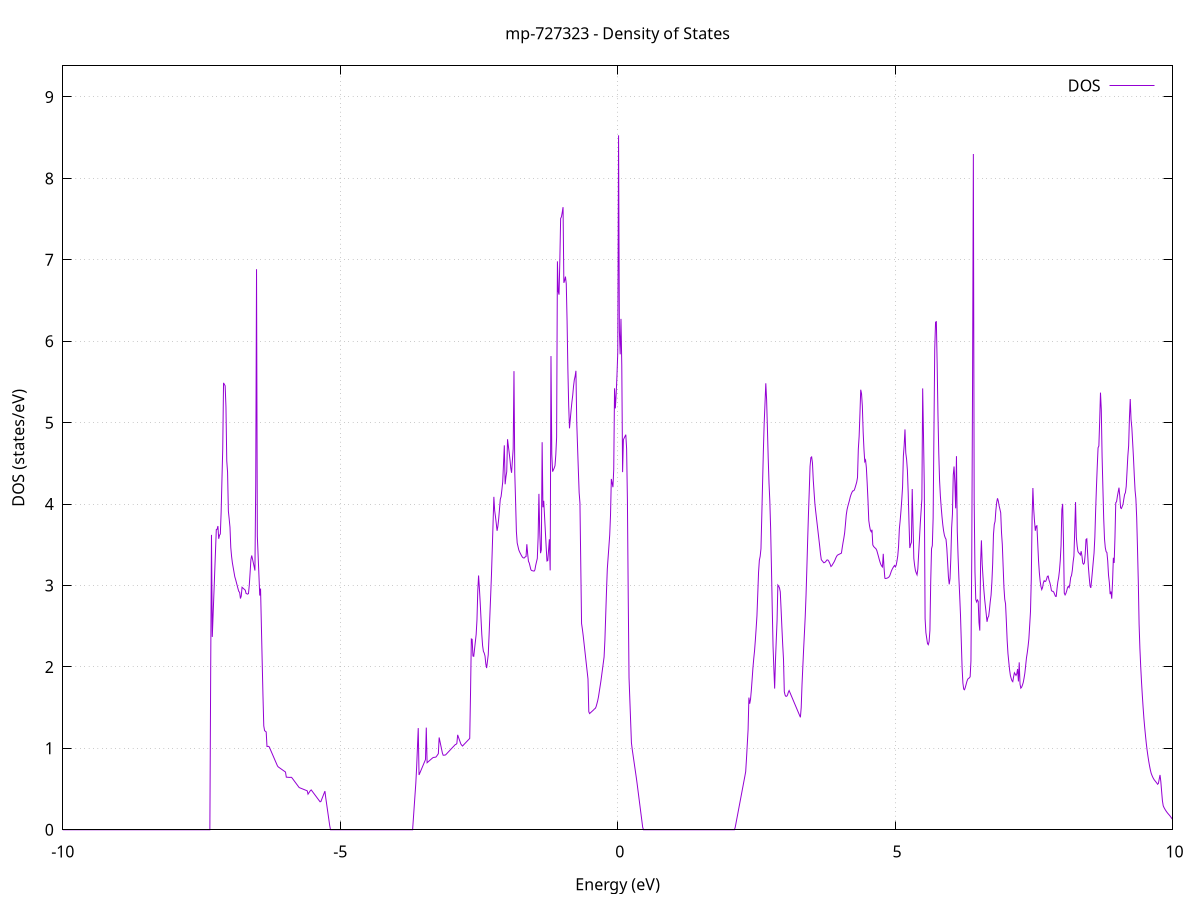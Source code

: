 set title 'mp-727323 - Density of States'
set xlabel 'Energy (eV)'
set ylabel 'DOS (states/eV)'
set grid
set xrange [-10:10]
set yrange [0:9.382]
set xzeroaxis lt -1
set terminal png size 800,600
set output 'mp-727323_dos_gnuplot.png'
plot '-' using 1:2 with lines title 'DOS'
-17.267200 0.000000
-17.252700 0.000000
-17.238200 0.000000
-17.223700 0.000000
-17.209200 0.000000
-17.194700 0.000000
-17.180200 0.000000
-17.165700 0.000000
-17.151200 0.000000
-17.136700 0.000000
-17.122200 0.000000
-17.107700 0.000000
-17.093200 0.000000
-17.078700 0.000000
-17.064200 0.000000
-17.049700 0.000000
-17.035200 0.000000
-17.020700 0.000000
-17.006200 0.000000
-16.991700 0.000000
-16.977200 0.000000
-16.962700 0.000000
-16.948200 0.000000
-16.933700 0.000000
-16.919200 0.000000
-16.904700 0.000000
-16.890200 0.000000
-16.875700 0.000000
-16.861200 0.000000
-16.846700 0.000000
-16.832200 0.000000
-16.817700 0.000000
-16.803200 0.000000
-16.788700 0.000000
-16.774200 0.000000
-16.759700 0.000000
-16.745200 0.000000
-16.730700 0.000000
-16.716200 0.000000
-16.701700 0.000000
-16.687200 0.000000
-16.672700 0.000000
-16.658200 0.000000
-16.643700 0.000000
-16.629200 0.000000
-16.614700 0.000000
-16.600200 0.000000
-16.585700 0.000000
-16.571200 0.000000
-16.556700 0.000000
-16.542200 0.000000
-16.527700 0.000000
-16.513200 0.000000
-16.498700 0.000000
-16.484200 0.000000
-16.469700 0.000000
-16.455200 0.000000
-16.440700 0.000000
-16.426200 0.000000
-16.411700 0.000000
-16.397200 0.000000
-16.382700 0.000000
-16.368200 0.000000
-16.353700 0.000000
-16.339200 0.000000
-16.324700 0.000000
-16.310200 0.000000
-16.295700 0.000000
-16.281200 0.000000
-16.266700 0.000000
-16.252200 0.000000
-16.237700 0.000000
-16.223200 0.000000
-16.208700 0.000000
-16.194200 0.000000
-16.179700 0.000000
-16.165200 0.000000
-16.150700 0.000000
-16.136200 0.000000
-16.121700 0.000000
-16.107200 0.000000
-16.092700 0.000000
-16.078200 0.000000
-16.063700 0.000000
-16.049200 0.000000
-16.034700 0.000000
-16.020200 0.000000
-16.005700 0.000000
-15.991200 0.000000
-15.976700 0.000000
-15.962200 0.000000
-15.947700 6.831600
-15.933200 35.948400
-15.918700 54.242200
-15.904200 42.024300
-15.889700 31.894900
-15.875200 27.754000
-15.860700 26.199400
-15.846200 73.088100
-15.831700 572.645300
-15.817200 305.650600
-15.802700 62.187300
-15.788200 208.134700
-15.773700 0.000000
-15.759200 0.000000
-15.744700 0.000000
-15.730200 0.000000
-15.715700 0.000000
-15.701200 0.000000
-15.686700 0.000000
-15.672200 0.000000
-15.657700 0.000000
-15.643200 0.000000
-15.628700 0.000000
-15.614200 0.000000
-15.599700 0.000000
-15.585200 0.000000
-15.570700 0.000000
-15.556200 0.000000
-15.541700 0.000000
-15.527200 0.000000
-15.512700 0.000000
-15.498200 0.000000
-15.483700 0.000000
-15.469200 0.000000
-15.454700 0.000000
-15.440200 0.000000
-15.425700 0.000000
-15.411200 0.000000
-15.396700 0.000000
-15.382200 0.000000
-15.367700 0.000000
-15.353200 0.000000
-15.338700 0.000000
-15.324200 0.000000
-15.309700 0.000000
-15.295200 0.000000
-15.280700 0.000000
-15.266200 0.000000
-15.251700 0.000000
-15.237200 0.000000
-15.222700 0.000000
-15.208200 0.000000
-15.193700 0.000000
-15.179200 0.000000
-15.164700 0.000000
-15.150200 0.000000
-15.135700 0.000000
-15.121200 0.000000
-15.106700 0.000000
-15.092200 0.000000
-15.077700 0.000000
-15.063200 0.000000
-15.048700 0.000000
-15.034200 0.000000
-15.019700 0.000000
-15.005200 0.000000
-14.990700 0.000000
-14.976200 0.000000
-14.961700 0.000000
-14.947200 0.000000
-14.932700 0.000000
-14.918200 0.000000
-14.903700 0.000000
-14.889200 0.000000
-14.874700 0.000000
-14.860200 0.000000
-14.845700 0.000000
-14.831200 0.000000
-14.816700 0.000000
-14.802200 0.000000
-14.787700 0.000000
-14.773200 0.000000
-14.758700 0.000000
-14.744200 0.000000
-14.729700 0.000000
-14.715200 0.000000
-14.700700 0.000000
-14.686200 0.000000
-14.671700 0.000000
-14.657200 0.000000
-14.642700 0.000000
-14.628200 0.000000
-14.613700 0.000000
-14.599200 0.000000
-14.584700 0.000000
-14.570200 0.000000
-14.555700 0.000000
-14.541200 0.000000
-14.526700 0.000000
-14.512300 0.000000
-14.497800 0.000000
-14.483300 0.000000
-14.468800 0.000000
-14.454300 0.000000
-14.439800 0.000000
-14.425300 0.000000
-14.410800 0.000000
-14.396300 0.000000
-14.381800 0.000000
-14.367300 0.000000
-14.352800 0.000000
-14.338300 0.000000
-14.323800 0.000000
-14.309300 0.000000
-14.294800 0.000000
-14.280300 0.000000
-14.265800 0.000000
-14.251300 0.000000
-14.236800 0.000000
-14.222300 0.000000
-14.207800 0.000000
-14.193300 0.000000
-14.178800 0.000000
-14.164300 0.000000
-14.149800 0.000000
-14.135300 0.000000
-14.120800 0.000000
-14.106300 0.000000
-14.091800 0.000000
-14.077300 0.000000
-14.062800 0.000000
-14.048300 0.000000
-14.033800 0.000000
-14.019300 0.000000
-14.004800 0.000000
-13.990300 0.000000
-13.975800 0.000000
-13.961300 0.000000
-13.946800 0.000000
-13.932300 0.000000
-13.917800 0.000000
-13.903300 0.000000
-13.888800 0.000000
-13.874300 0.000000
-13.859800 0.000000
-13.845300 0.000000
-13.830800 0.000000
-13.816300 0.000000
-13.801800 0.000000
-13.787300 0.000000
-13.772800 0.000000
-13.758300 0.000000
-13.743800 0.000000
-13.729300 0.000000
-13.714800 0.000000
-13.700300 0.000000
-13.685800 0.000000
-13.671300 0.000000
-13.656800 0.000000
-13.642300 0.000000
-13.627800 0.000000
-13.613300 0.000000
-13.598800 0.000000
-13.584300 0.000000
-13.569800 0.000000
-13.555300 0.000000
-13.540800 0.000000
-13.526300 0.000000
-13.511800 0.000000
-13.497300 0.000000
-13.482800 0.000000
-13.468300 0.000000
-13.453800 0.000000
-13.439300 0.000000
-13.424800 0.000000
-13.410300 0.000000
-13.395800 0.000000
-13.381300 0.000000
-13.366800 0.000000
-13.352300 0.000000
-13.337800 0.000000
-13.323300 0.000000
-13.308800 0.000000
-13.294300 0.000000
-13.279800 0.000000
-13.265300 0.000000
-13.250800 0.000000
-13.236300 0.000000
-13.221800 0.000000
-13.207300 0.000000
-13.192800 0.000000
-13.178300 0.000000
-13.163800 0.000000
-13.149300 0.000000
-13.134800 0.000000
-13.120300 0.000000
-13.105800 0.000000
-13.091300 0.000000
-13.076800 0.000000
-13.062300 0.000000
-13.047800 0.000000
-13.033300 0.000000
-13.018800 0.000000
-13.004300 0.000000
-12.989800 0.000000
-12.975300 0.000000
-12.960800 0.000000
-12.946300 0.000000
-12.931800 0.000000
-12.917300 0.000000
-12.902800 0.000000
-12.888300 0.000000
-12.873800 0.000000
-12.859300 0.000000
-12.844800 0.000000
-12.830300 0.000000
-12.815800 0.000000
-12.801300 0.000000
-12.786800 0.000000
-12.772300 0.000000
-12.757800 0.000000
-12.743300 0.000000
-12.728800 0.000000
-12.714300 0.000000
-12.699800 0.000000
-12.685300 0.000000
-12.670800 0.000000
-12.656300 0.000000
-12.641800 0.000000
-12.627300 0.000000
-12.612800 0.000000
-12.598300 0.000000
-12.583800 0.000000
-12.569300 0.000000
-12.554800 0.000000
-12.540300 0.000000
-12.525800 0.000000
-12.511300 0.000000
-12.496800 0.000000
-12.482300 0.000000
-12.467800 0.000000
-12.453300 0.000000
-12.438800 0.000000
-12.424300 0.000000
-12.409800 0.000000
-12.395300 0.000000
-12.380800 0.000000
-12.366300 0.000000
-12.351800 0.000000
-12.337300 0.000000
-12.322800 0.000000
-12.308300 0.000000
-12.293800 0.000000
-12.279300 0.000000
-12.264800 0.000000
-12.250300 0.000000
-12.235800 0.000000
-12.221300 0.039800
-12.206800 0.820900
-12.192300 1.443700
-12.177800 1.190700
-12.163300 1.024400
-12.148800 1.113700
-12.134300 1.202900
-12.119800 1.292200
-12.105300 1.274000
-12.090800 1.161500
-12.076300 1.134700
-12.061800 1.156000
-12.047300 1.177200
-12.032800 1.198500
-12.018300 1.219800
-12.003800 1.241500
-11.989300 1.276900
-11.974800 1.276900
-11.960300 1.230400
-11.945800 1.213200
-11.931300 1.220100
-11.916800 1.227000
-11.902300 1.233900
-11.887800 1.240800
-11.873300 1.251100
-11.858800 1.269600
-11.844300 1.288100
-11.829800 1.306600
-11.815300 1.325100
-11.800800 1.331400
-11.786300 1.310100
-11.771800 1.301000
-11.757300 1.305500
-11.742800 1.311000
-11.728300 1.320900
-11.713800 1.330800
-11.699300 1.341100
-11.684800 1.354200
-11.670300 1.367200
-11.655800 1.380200
-11.641300 1.393200
-11.626800 1.406300
-11.612300 1.419300
-11.597800 1.432300
-11.583300 1.430700
-11.568800 1.440300
-11.554300 1.452500
-11.539800 1.464800
-11.525300 1.477000
-11.510800 1.489200
-11.496300 1.501600
-11.481800 1.514800
-11.467300 1.528000
-11.452800 1.541200
-11.438300 1.554400
-11.423800 1.567600
-11.409300 1.588500
-11.394800 1.611500
-11.380300 1.633000
-11.365800 1.656400
-11.351300 1.686800
-11.336800 1.710400
-11.322300 1.732900
-11.307800 1.755300
-11.293300 1.777800
-11.278800 1.799500
-11.264300 1.820000
-11.249800 1.840500
-11.235300 1.883500
-11.220800 1.913900
-11.206300 1.944300
-11.191800 1.974600
-11.177300 2.003300
-11.162800 2.030500
-11.148300 1.930600
-11.133800 2.081300
-11.119300 2.157100
-11.104800 2.206000
-11.090300 2.254900
-11.075800 2.346300
-11.061300 2.419500
-11.046800 2.479100
-11.032300 2.538600
-11.017800 2.598100
-11.003300 2.657400
-10.988800 2.713000
-10.974300 2.770800
-10.959800 2.992500
-10.945300 3.145200
-10.930800 3.369400
-10.916300 3.556400
-10.901800 3.707900
-10.887300 3.873400
-10.872800 4.039000
-10.858300 4.204600
-10.843800 4.586900
-10.829300 5.513800
-10.814800 6.247300
-10.800300 9.263200
-10.785800 14.021300
-10.771300 25.604700
-10.756800 17.457600
-10.742300 15.883200
-10.727800 13.203000
-10.713300 2.000700
-10.698800 0.000000
-10.684300 0.000000
-10.669800 0.000000
-10.655300 0.000000
-10.640800 0.000000
-10.626300 0.000000
-10.611800 0.000000
-10.597300 0.000000
-10.582800 0.000000
-10.568300 0.000000
-10.553800 0.000000
-10.539300 0.000000
-10.524800 0.000000
-10.510300 0.000000
-10.495800 0.000000
-10.481300 0.000000
-10.466800 0.000000
-10.452300 0.000000
-10.437800 0.000000
-10.423300 0.000000
-10.408800 0.000000
-10.394300 0.000000
-10.379800 0.000000
-10.365300 0.000000
-10.350800 0.000000
-10.336300 0.000000
-10.321800 0.000000
-10.307300 0.000000
-10.292800 0.000000
-10.278300 0.000000
-10.263800 0.000000
-10.249300 0.000000
-10.234800 0.000000
-10.220300 0.000000
-10.205800 0.000000
-10.191300 0.000000
-10.176800 0.000000
-10.162300 0.000000
-10.147800 0.000000
-10.133300 0.000000
-10.118800 0.000000
-10.104300 0.000000
-10.089800 0.000000
-10.075300 0.000000
-10.060800 0.000000
-10.046300 0.000000
-10.031800 0.000000
-10.017300 0.000000
-10.002800 0.000000
-9.988300 0.000000
-9.973800 0.000000
-9.959300 0.000000
-9.944800 0.000000
-9.930300 0.000000
-9.915800 0.000000
-9.901300 0.000000
-9.886800 0.000000
-9.872300 0.000000
-9.857800 0.000000
-9.843300 0.000000
-9.828800 0.000000
-9.814300 0.000000
-9.799800 0.000000
-9.785300 0.000000
-9.770800 0.000000
-9.756300 0.000000
-9.741800 0.000000
-9.727300 0.000000
-9.712800 0.000000
-9.698300 0.000000
-9.683800 0.000000
-9.669300 0.000000
-9.654800 0.000000
-9.640300 0.000000
-9.625800 0.000000
-9.611300 0.000000
-9.596800 0.000000
-9.582300 0.000000
-9.567800 0.000000
-9.553300 0.000000
-9.538800 0.000000
-9.524300 0.000000
-9.509800 0.000000
-9.495300 0.000000
-9.480800 0.000000
-9.466300 0.000000
-9.451800 0.000000
-9.437300 0.000000
-9.422800 0.000000
-9.408300 0.000000
-9.393800 0.000000
-9.379300 0.000000
-9.364800 0.000000
-9.350300 0.000000
-9.335800 0.000000
-9.321300 0.000000
-9.306800 0.000000
-9.292300 0.000000
-9.277800 0.000000
-9.263300 0.000000
-9.248800 0.000000
-9.234300 0.000000
-9.219800 0.000000
-9.205300 0.000000
-9.190800 0.000000
-9.176300 0.000000
-9.161800 0.000000
-9.147300 0.000000
-9.132800 0.000000
-9.118300 0.000000
-9.103800 0.000000
-9.089300 0.000000
-9.074800 0.000000
-9.060300 0.000000
-9.045800 0.000000
-9.031300 0.000000
-9.016800 0.000000
-9.002300 0.000000
-8.987800 0.000000
-8.973300 0.000000
-8.958800 0.000000
-8.944300 0.000000
-8.929800 0.000000
-8.915300 0.000000
-8.900800 0.000000
-8.886300 0.000000
-8.871800 0.000000
-8.857300 0.000000
-8.842800 0.000000
-8.828300 0.000000
-8.813800 0.000000
-8.799300 0.000000
-8.784800 0.000000
-8.770300 0.000000
-8.755800 0.000000
-8.741300 0.000000
-8.726800 0.000000
-8.712300 0.000000
-8.697800 0.000000
-8.683300 0.000000
-8.668800 0.000000
-8.654300 0.000000
-8.639800 0.000000
-8.625300 0.000000
-8.610800 0.000000
-8.596300 0.000000
-8.581800 0.000000
-8.567300 0.000000
-8.552800 0.000000
-8.538300 0.000000
-8.523800 0.000000
-8.509300 0.000000
-8.494800 0.000000
-8.480300 0.000000
-8.465800 0.000000
-8.451300 0.000000
-8.436800 0.000000
-8.422300 0.000000
-8.407800 0.000000
-8.393300 0.000000
-8.378800 0.000000
-8.364300 0.000000
-8.349800 0.000000
-8.335300 0.000000
-8.320800 0.000000
-8.306300 0.000000
-8.291800 0.000000
-8.277300 0.000000
-8.262800 0.000000
-8.248300 0.000000
-8.233800 0.000000
-8.219300 0.000000
-8.204800 0.000000
-8.190300 0.000000
-8.175800 0.000000
-8.161300 0.000000
-8.146800 0.000000
-8.132300 0.000000
-8.117800 0.000000
-8.103300 0.000000
-8.088800 0.000000
-8.074300 0.000000
-8.059800 0.000000
-8.045300 0.000000
-8.030800 0.000000
-8.016300 0.000000
-8.001800 0.000000
-7.987300 0.000000
-7.972800 0.000000
-7.958300 0.000000
-7.943800 0.000000
-7.929300 0.000000
-7.914800 0.000000
-7.900300 0.000000
-7.885800 0.000000
-7.871300 0.000000
-7.856800 0.000000
-7.842300 0.000000
-7.827800 0.000000
-7.813300 0.000000
-7.798800 0.000000
-7.784300 0.000000
-7.769800 0.000000
-7.755300 0.000000
-7.740800 0.000000
-7.726300 0.000000
-7.711800 0.000000
-7.697300 0.000000
-7.682800 0.000000
-7.668300 0.000000
-7.653800 0.000000
-7.639300 0.000000
-7.624800 0.000000
-7.610300 0.000000
-7.595800 0.000000
-7.581300 0.000000
-7.566800 0.000000
-7.552300 0.000000
-7.537800 0.000000
-7.523300 0.000000
-7.508800 0.000000
-7.494300 0.000000
-7.479800 0.000000
-7.465300 0.000000
-7.450800 0.000000
-7.436300 0.000000
-7.421800 0.000000
-7.407300 0.000000
-7.392800 0.000000
-7.378300 0.000000
-7.363800 0.000000
-7.349300 0.000000
-7.334800 1.928300
-7.320300 3.622100
-7.305800 2.368600
-7.291300 2.632200
-7.276800 2.895800
-7.262300 3.159400
-7.247800 3.423000
-7.233300 3.686700
-7.218800 3.691100
-7.204300 3.730400
-7.189800 3.574000
-7.175300 3.617500
-7.160800 3.632900
-7.146300 3.894700
-7.131800 4.292700
-7.117300 4.678100
-7.102800 5.488500
-7.088300 5.470500
-7.073800 5.453100
-7.059300 5.193600
-7.044800 4.530300
-7.030300 4.391900
-7.015800 3.913800
-7.001300 3.818700
-6.986800 3.715100
-6.972300 3.466800
-6.957800 3.356300
-6.943300 3.278000
-6.928800 3.221000
-6.914300 3.164000
-6.899800 3.106900
-6.885300 3.074400
-6.870800 3.036100
-6.856300 2.998000
-6.841800 2.960000
-6.827300 2.926800
-6.812800 2.915700
-6.798300 2.840000
-6.783800 2.870000
-6.769300 2.978600
-6.754800 2.969600
-6.740300 2.960500
-6.725800 2.951500
-6.711300 2.942500
-6.696800 2.902400
-6.682300 2.898200
-6.667800 2.894000
-6.653300 2.901700
-6.638800 3.004300
-6.624300 3.156000
-6.609800 3.316600
-6.595300 3.368500
-6.580800 3.325700
-6.566300 3.279500
-6.551800 3.233200
-6.537300 3.184000
-6.522800 4.253100
-6.508300 6.884900
-6.493800 3.606900
-6.479300 3.363500
-6.464800 3.120200
-6.450300 2.876800
-6.435800 2.962500
-6.421300 2.519500
-6.406800 2.076600
-6.392300 1.648700
-6.377800 1.276200
-6.363300 1.217700
-6.348800 1.209800
-6.334300 1.201900
-6.319800 1.023300
-6.305300 1.023900
-6.290800 1.024500
-6.276300 1.015500
-6.261800 0.990500
-6.247300 0.967600
-6.232800 0.944700
-6.218300 0.921800
-6.203800 0.898900
-6.189300 0.876000
-6.174800 0.853100
-6.160300 0.830300
-6.145800 0.807400
-6.131300 0.784500
-6.116800 0.772000
-6.102300 0.765000
-6.087800 0.758000
-6.073300 0.751100
-6.058800 0.744100
-6.044300 0.737100
-6.029800 0.730100
-6.015300 0.723100
-6.000800 0.716100
-5.986300 0.709200
-5.971800 0.646300
-5.957300 0.645500
-5.942800 0.644800
-5.928300 0.644000
-5.913800 0.643200
-5.899300 0.643400
-5.884800 0.645300
-5.870300 0.638600
-5.855800 0.625300
-5.841300 0.611900
-5.826800 0.598500
-5.812300 0.585100
-5.797800 0.571700
-5.783300 0.558400
-5.768800 0.545000
-5.754300 0.531600
-5.739800 0.518500
-5.725300 0.514500
-5.710800 0.510500
-5.696300 0.506500
-5.681800 0.502500
-5.667300 0.498500
-5.652800 0.494500
-5.638300 0.490500
-5.623800 0.486500
-5.609300 0.482500
-5.594800 0.478500
-5.580300 0.437400
-5.565800 0.452300
-5.551300 0.467300
-5.536800 0.482300
-5.522300 0.489500
-5.507800 0.476300
-5.493300 0.463000
-5.478800 0.449700
-5.464300 0.436400
-5.449800 0.423100
-5.435300 0.409900
-5.420800 0.396600
-5.406300 0.383300
-5.391800 0.370000
-5.377300 0.356800
-5.362800 0.343500
-5.348300 0.347100
-5.333800 0.372700
-5.319300 0.398200
-5.304800 0.423800
-5.290300 0.449300
-5.275800 0.474800
-5.261300 0.395500
-5.246800 0.326100
-5.232300 0.256800
-5.217800 0.187400
-5.203300 0.118100
-5.188800 0.048700
-5.174300 0.000000
-5.159800 0.000000
-5.145300 0.000000
-5.130800 0.000000
-5.116300 0.000000
-5.101800 0.000000
-5.087300 0.000000
-5.072800 0.000000
-5.058300 0.000000
-5.043800 0.000000
-5.029300 0.000000
-5.014800 0.000000
-5.000300 0.000000
-4.985800 0.000000
-4.971300 0.000000
-4.956800 0.000000
-4.942300 0.000000
-4.927800 0.000000
-4.913300 0.000000
-4.898800 0.000000
-4.884300 0.000000
-4.869800 0.000000
-4.855300 0.000000
-4.840800 0.000000
-4.826300 0.000000
-4.811800 0.000000
-4.797300 0.000000
-4.782800 0.000000
-4.768300 0.000000
-4.753800 0.000000
-4.739300 0.000000
-4.724800 0.000000
-4.710300 0.000000
-4.695800 0.000000
-4.681300 0.000000
-4.666800 0.000000
-4.652300 0.000000
-4.637900 0.000000
-4.623400 0.000000
-4.608900 0.000000
-4.594400 0.000000
-4.579900 0.000000
-4.565400 0.000000
-4.550900 0.000000
-4.536400 0.000000
-4.521900 0.000000
-4.507400 0.000000
-4.492900 0.000000
-4.478400 0.000000
-4.463900 0.000000
-4.449400 0.000000
-4.434900 0.000000
-4.420400 0.000000
-4.405900 0.000000
-4.391400 0.000000
-4.376900 0.000000
-4.362400 0.000000
-4.347900 0.000000
-4.333400 0.000000
-4.318900 0.000000
-4.304400 0.000000
-4.289900 0.000000
-4.275400 0.000000
-4.260900 0.000000
-4.246400 0.000000
-4.231900 0.000000
-4.217400 0.000000
-4.202900 0.000000
-4.188400 0.000000
-4.173900 0.000000
-4.159400 0.000000
-4.144900 0.000000
-4.130400 0.000000
-4.115900 0.000000
-4.101400 0.000000
-4.086900 0.000000
-4.072400 0.000000
-4.057900 0.000000
-4.043400 0.000000
-4.028900 0.000000
-4.014400 0.000000
-3.999900 0.000000
-3.985400 0.000000
-3.970900 0.000000
-3.956400 0.000000
-3.941900 0.000000
-3.927400 0.000000
-3.912900 0.000000
-3.898400 0.000000
-3.883900 0.000000
-3.869400 0.000000
-3.854900 0.000000
-3.840400 0.000000
-3.825900 0.000000
-3.811400 0.000000
-3.796900 0.000000
-3.782400 0.000000
-3.767900 0.000000
-3.753400 0.000000
-3.738900 0.000000
-3.724400 0.000000
-3.709900 0.000000
-3.695400 0.000000
-3.680900 0.142900
-3.666400 0.286300
-3.651900 0.429700
-3.637400 0.573000
-3.622900 0.765400
-3.608400 1.007300
-3.593900 1.249200
-3.579400 0.673200
-3.564900 0.696800
-3.550400 0.720400
-3.535900 0.744000
-3.521400 0.767600
-3.506900 0.791200
-3.492400 0.814900
-3.477900 0.838500
-3.463400 0.862100
-3.448900 1.255000
-3.434400 0.823600
-3.419900 0.832200
-3.405400 0.840800
-3.390900 0.849400
-3.376400 0.858000
-3.361900 0.866600
-3.347400 0.875200
-3.332900 0.883800
-3.318400 0.888600
-3.303900 0.889700
-3.289400 0.890800
-3.274900 0.893400
-3.260400 0.905900
-3.245900 0.920300
-3.231400 0.934700
-3.216900 1.133400
-3.202400 1.085800
-3.187900 1.038200
-3.173400 0.990600
-3.158900 0.943000
-3.144400 0.915300
-3.129900 0.916200
-3.115400 0.917100
-3.100900 0.919600
-3.086400 0.930200
-3.071900 0.940700
-3.057400 0.951200
-3.042900 0.961700
-3.028400 0.972300
-3.013900 0.982800
-2.999400 0.993300
-2.984900 1.003900
-2.970400 1.014400
-2.955900 1.024900
-2.941400 1.035400
-2.926900 1.046000
-2.912400 1.049500
-2.897900 1.059700
-2.883400 1.165800
-2.868900 1.137500
-2.854400 1.109200
-2.839900 1.080900
-2.825400 1.052900
-2.810900 1.039500
-2.796400 1.028400
-2.781900 1.038800
-2.767400 1.049200
-2.752900 1.059600
-2.738400 1.070000
-2.723900 1.080400
-2.709400 1.090800
-2.694900 1.101200
-2.680400 1.111600
-2.665900 1.122000
-2.651400 1.683200
-2.636900 2.343700
-2.622400 2.339000
-2.607900 2.134300
-2.593400 2.130500
-2.578900 2.220400
-2.564400 2.310200
-2.549900 2.400100
-2.535400 2.577100
-2.520900 2.930900
-2.506400 3.122900
-2.491900 2.967400
-2.477400 2.792700
-2.462900 2.596300
-2.448400 2.400000
-2.433900 2.261800
-2.419400 2.191600
-2.404900 2.170800
-2.390400 2.133200
-2.375900 2.035600
-2.361400 1.986400
-2.346900 2.067500
-2.332400 2.148700
-2.317900 2.377300
-2.303400 2.623900
-2.288900 2.867700
-2.274400 3.125400
-2.259900 3.439800
-2.245400 3.764300
-2.230900 4.088800
-2.216400 3.921500
-2.201900 3.846100
-2.187400 3.761800
-2.172900 3.671900
-2.158400 3.729000
-2.143900 3.819400
-2.129400 3.938800
-2.114900 4.059900
-2.100400 4.093100
-2.085900 4.178400
-2.071400 4.271400
-2.056900 4.496400
-2.042400 4.721400
-2.027900 4.243500
-2.013400 4.333900
-1.998900 4.397700
-1.984400 4.796700
-1.969900 4.714900
-1.955400 4.634100
-1.940900 4.547900
-1.926400 4.443800
-1.911900 4.384500
-1.897400 4.530700
-1.882900 4.677000
-1.868400 5.632800
-1.853900 4.379000
-1.839400 4.032100
-1.824900 3.663000
-1.810400 3.522800
-1.795900 3.479700
-1.781400 3.436600
-1.766900 3.412700
-1.752400 3.392300
-1.737900 3.373400
-1.723400 3.355700
-1.708900 3.343100
-1.694400 3.338100
-1.679900 3.339500
-1.665400 3.352200
-1.650900 3.355800
-1.636400 3.507200
-1.621900 3.389600
-1.607400 3.297800
-1.592900 3.276000
-1.578400 3.235300
-1.563900 3.194500
-1.549400 3.183800
-1.534900 3.181400
-1.520400 3.178900
-1.505900 3.176900
-1.491400 3.192100
-1.476900 3.247700
-1.462400 3.290400
-1.447900 3.333200
-1.433400 3.587500
-1.418900 4.125800
-1.404400 3.665600
-1.389900 3.397000
-1.375400 3.438100
-1.360900 4.759800
-1.346400 3.961000
-1.331900 4.040300
-1.317400 3.850400
-1.302900 3.663600
-1.288400 3.476900
-1.273900 3.301100
-1.259400 3.305700
-1.244900 3.436600
-1.230400 3.567800
-1.215900 3.185900
-1.201400 5.818300
-1.186900 4.614100
-1.172400 4.398400
-1.157900 4.420300
-1.143400 4.442300
-1.128900 4.472800
-1.114400 4.606000
-1.099900 4.822000
-1.085400 6.981100
-1.070900 6.611700
-1.056400 6.572200
-1.041900 6.987000
-1.027400 7.507900
-1.012900 7.527800
-0.998400 7.583600
-0.983900 7.646900
-0.969400 6.717300
-0.954900 6.746600
-0.940400 6.794000
-0.925900 6.705200
-0.911400 6.249400
-0.896900 5.652900
-0.882400 5.213200
-0.867900 4.930400
-0.853400 5.041900
-0.838900 5.153400
-0.824400 5.251900
-0.809900 5.334800
-0.795400 5.445000
-0.780900 5.525900
-0.766400 5.570400
-0.751900 5.636900
-0.737400 5.009400
-0.722900 4.712100
-0.708400 4.420400
-0.693900 4.141400
-0.679400 4.012900
-0.664900 3.273300
-0.650400 2.534100
-0.635900 2.465300
-0.621400 2.387300
-0.606900 2.298100
-0.592400 2.208800
-0.577900 2.119600
-0.563400 2.030400
-0.548900 1.941200
-0.534400 1.852000
-0.519900 1.449600
-0.505400 1.427400
-0.490900 1.436400
-0.476400 1.445500
-0.461900 1.454500
-0.447400 1.463500
-0.432900 1.472500
-0.418400 1.483700
-0.403900 1.490000
-0.389400 1.509500
-0.374900 1.544900
-0.360400 1.583000
-0.345900 1.630700
-0.331400 1.694800
-0.316900 1.758800
-0.302400 1.822900
-0.287900 1.897200
-0.273400 1.972000
-0.258900 2.046900
-0.244400 2.121700
-0.229900 2.325400
-0.215400 2.628200
-0.200900 2.930900
-0.186400 3.202700
-0.171900 3.342200
-0.157400 3.481700
-0.142900 3.621300
-0.128400 3.866600
-0.113900 4.308800
-0.099400 4.258300
-0.084900 4.207700
-0.070400 4.425700
-0.055900 5.422500
-0.041400 5.175500
-0.026900 5.350100
-0.012400 5.574500
0.002100 5.861400
0.016600 8.528900
0.031100 6.129600
0.045600 5.839500
0.060100 6.274900
0.074600 5.700600
0.089100 4.392200
0.103600 4.790800
0.118100 4.811500
0.132600 4.832100
0.147100 4.852700
0.161600 4.680300
0.176100 4.046600
0.190600 2.873200
0.205100 1.869100
0.219600 1.601200
0.234100 1.333300
0.248600 1.067400
0.263100 0.986200
0.277600 0.917700
0.292100 0.849200
0.306600 0.780800
0.321100 0.712300
0.335600 0.643900
0.350100 0.571100
0.364600 0.493800
0.379100 0.416400
0.393600 0.339100
0.408100 0.261800
0.422600 0.184400
0.437100 0.107100
0.451600 0.029800
0.466100 0.000000
0.480600 0.000000
0.495100 0.000000
0.509600 0.000000
0.524100 0.000000
0.538600 0.000000
0.553100 0.000000
0.567600 0.000000
0.582100 0.000000
0.596600 0.000000
0.611100 0.000000
0.625600 0.000000
0.640100 0.000000
0.654600 0.000000
0.669100 0.000000
0.683600 0.000000
0.698100 0.000000
0.712600 0.000000
0.727100 0.000000
0.741600 0.000000
0.756100 0.000000
0.770600 0.000000
0.785100 0.000000
0.799600 0.000000
0.814100 0.000000
0.828600 0.000000
0.843100 0.000000
0.857600 0.000000
0.872100 0.000000
0.886600 0.000000
0.901100 0.000000
0.915600 0.000000
0.930100 0.000000
0.944600 0.000000
0.959100 0.000000
0.973600 0.000000
0.988100 0.000000
1.002600 0.000000
1.017100 0.000000
1.031600 0.000000
1.046100 0.000000
1.060600 0.000000
1.075100 0.000000
1.089600 0.000000
1.104100 0.000000
1.118600 0.000000
1.133100 0.000000
1.147600 0.000000
1.162100 0.000000
1.176600 0.000000
1.191100 0.000000
1.205600 0.000000
1.220100 0.000000
1.234600 0.000000
1.249100 0.000000
1.263600 0.000000
1.278100 0.000000
1.292600 0.000000
1.307100 0.000000
1.321600 0.000000
1.336100 0.000000
1.350600 0.000000
1.365100 0.000000
1.379600 0.000000
1.394100 0.000000
1.408600 0.000000
1.423100 0.000000
1.437600 0.000000
1.452100 0.000000
1.466600 0.000000
1.481100 0.000000
1.495600 0.000000
1.510100 0.000000
1.524600 0.000000
1.539100 0.000000
1.553600 0.000000
1.568100 0.000000
1.582600 0.000000
1.597100 0.000000
1.611600 0.000000
1.626100 0.000000
1.640600 0.000000
1.655100 0.000000
1.669600 0.000000
1.684100 0.000000
1.698600 0.000000
1.713100 0.000000
1.727600 0.000000
1.742100 0.000000
1.756600 0.000000
1.771100 0.000000
1.785600 0.000000
1.800100 0.000000
1.814600 0.000000
1.829100 0.000000
1.843600 0.000000
1.858100 0.000000
1.872600 0.000000
1.887100 0.000000
1.901600 0.000000
1.916100 0.000000
1.930600 0.000000
1.945100 0.000000
1.959600 0.000000
1.974100 0.000000
1.988600 0.000000
2.003100 0.000000
2.017600 0.000000
2.032100 0.000000
2.046600 0.000000
2.061100 0.000000
2.075600 0.000000
2.090100 0.000000
2.104600 0.000000
2.119100 0.030500
2.133600 0.082800
2.148100 0.135200
2.162600 0.187500
2.177100 0.239900
2.191600 0.292300
2.206100 0.344600
2.220600 0.397000
2.235100 0.449400
2.249600 0.501700
2.264100 0.554100
2.278600 0.606400
2.293100 0.658800
2.307600 0.713400
2.322100 0.872700
2.336600 1.052300
2.351100 1.231900
2.365600 1.623500
2.380100 1.548300
2.394600 1.600400
2.409100 1.709800
2.423600 1.845400
2.438100 1.986800
2.452600 2.100300
2.467100 2.196200
2.481600 2.326400
2.496100 2.472400
2.510600 2.628100
2.525100 2.892600
2.539600 3.163200
2.554100 3.309300
2.568600 3.358200
2.583100 3.451700
2.597600 3.848200
2.612100 4.255300
2.626600 4.657800
2.641100 4.995000
2.655600 5.234300
2.670100 5.483300
2.684600 5.282500
2.699100 4.931400
2.713600 4.564300
2.728100 4.257200
2.742600 4.038300
2.757100 3.703800
2.771600 3.234800
2.786100 2.726100
2.800600 2.255400
2.815100 1.985700
2.829600 1.734400
2.844100 2.073700
2.858600 2.326000
2.873100 2.564700
2.887600 3.005300
2.902100 2.991800
2.916600 2.971500
2.931100 2.921700
2.945600 2.710600
2.960100 2.485200
2.974600 2.275800
2.989100 2.094300
3.003600 1.695700
3.018100 1.653600
3.032600 1.638900
3.047100 1.640000
3.061600 1.655000
3.076100 1.688400
3.090600 1.709700
3.105100 1.686300
3.119600 1.662900
3.134100 1.639400
3.148600 1.616000
3.163100 1.592500
3.177600 1.569100
3.192100 1.545700
3.206600 1.522200
3.221100 1.498800
3.235600 1.475400
3.250100 1.451900
3.264600 1.428500
3.279100 1.405100
3.293600 1.381300
3.308100 1.500000
3.322600 1.778100
3.337100 1.997600
3.351600 2.213600
3.366100 2.412600
3.380600 2.616200
3.395100 2.875100
3.409600 3.197800
3.424100 3.544400
3.438600 3.869300
3.453100 4.157800
3.467600 4.462200
3.482100 4.570600
3.496600 4.579300
3.511100 4.505800
3.525600 4.295900
3.540100 4.148500
3.554600 4.006500
3.569100 3.912500
3.583600 3.826800
3.598100 3.741000
3.612600 3.655000
3.627100 3.568800
3.641600 3.482400
3.656100 3.386700
3.670600 3.317200
3.685100 3.304200
3.699600 3.293400
3.714100 3.279500
3.728600 3.281700
3.743100 3.288800
3.757600 3.300600
3.772100 3.313500
3.786600 3.314000
3.801100 3.303200
3.815600 3.283600
3.830100 3.261100
3.844600 3.233300
3.859100 3.242100
3.873600 3.258600
3.888100 3.275100
3.902600 3.291500
3.917100 3.312900
3.931600 3.337600
3.946100 3.357800
3.960600 3.372300
3.975100 3.377600
3.989600 3.382700
4.004100 3.387700
4.018600 3.392700
4.033100 3.397700
4.047600 3.464700
4.062100 3.526500
4.076600 3.581700
4.091100 3.645800
4.105600 3.752800
4.120100 3.866000
4.134600 3.931900
4.149100 3.974100
4.163600 4.010000
4.178100 4.046400
4.192600 4.088400
4.207100 4.118200
4.221600 4.142600
4.236100 4.160900
4.250600 4.163100
4.265100 4.172100
4.279600 4.201500
4.294100 4.235200
4.308600 4.269800
4.323100 4.327600
4.337600 4.674900
4.352100 4.830300
4.366600 5.103300
4.381100 5.404500
4.395600 5.356000
4.410100 5.206500
4.424600 4.888700
4.439100 4.677100
4.453600 4.522600
4.468100 4.541400
4.482600 4.447600
4.497100 4.259500
4.511600 4.049300
4.526100 3.799100
4.540600 3.729500
4.555100 3.679600
4.569600 3.660600
4.584100 3.684500
4.598600 3.498400
4.613100 3.480100
4.627600 3.468900
4.642100 3.459900
4.656600 3.450300
4.671100 3.429500
4.685600 3.393900
4.700100 3.358400
4.714600 3.320800
4.729100 3.286600
4.743600 3.258300
4.758100 3.239300
4.772600 3.228000
4.787100 3.389100
4.801600 3.213500
4.816100 3.089500
4.830600 3.086000
4.845100 3.088500
4.859600 3.091500
4.874100 3.096400
4.888600 3.104400
4.903100 3.118500
4.917600 3.145000
4.932100 3.175200
4.946600 3.197500
4.961100 3.216300
4.975600 3.232500
4.990100 3.246200
5.004600 3.228100
5.019100 3.247300
5.033600 3.298600
5.048100 3.360800
5.062600 3.477400
5.077100 3.694200
5.091600 3.796000
5.106100 3.914100
5.120600 4.052300
5.135100 4.210000
5.149600 4.589300
5.164100 4.723100
5.178600 4.917400
5.193100 4.626100
5.207600 4.550400
5.222100 4.414900
5.236600 4.138700
5.251000 3.777800
5.265500 3.460500
5.280000 3.503200
5.294500 3.529300
5.309000 4.185300
5.323500 3.751700
5.338000 3.332800
5.352500 3.244800
5.367000 3.182900
5.381500 3.154300
5.396000 3.131000
5.410500 3.204900
5.425000 3.388200
5.439500 3.571400
5.454000 3.757700
5.468500 3.910700
5.483000 4.060100
5.497500 5.420600
5.512000 4.858700
5.526500 4.228500
5.541000 2.593700
5.555500 2.421200
5.570000 2.353500
5.584500 2.286400
5.599000 2.273100
5.613500 2.311900
5.628000 2.448700
5.642500 3.047200
5.657000 3.451400
5.671500 3.490300
5.686000 3.826300
5.700500 4.883300
5.715000 5.906400
5.729500 6.234500
5.744000 6.239900
5.758500 5.719300
5.773000 5.100900
5.787500 4.628300
5.802000 4.289100
5.816500 4.099200
5.831000 3.964400
5.845500 3.846300
5.860000 3.747000
5.874500 3.671500
5.889000 3.617600
5.903500 3.587000
5.918000 3.568800
5.932500 3.459000
5.947000 3.286900
5.961500 3.106800
5.976000 3.014500
5.990500 3.084700
6.005000 3.338300
6.019500 3.710400
6.034000 3.877800
6.048500 4.355500
6.063000 4.461600
6.077500 4.261700
6.092000 3.948300
6.106500 4.588500
6.121000 3.668900
6.135500 3.360200
6.150000 3.094200
6.164500 2.877200
6.179000 2.639400
6.193500 2.313900
6.208000 1.988400
6.222500 1.801700
6.237000 1.727500
6.251500 1.719800
6.266000 1.748700
6.280500 1.785900
6.295000 1.822800
6.309500 1.849100
6.324000 1.858700
6.338500 1.865800
6.353000 1.879000
6.367500 2.072600
6.382000 3.353500
6.396500 5.492700
6.411000 8.299800
6.425500 4.060400
6.440000 3.165200
6.454500 2.828900
6.469000 2.798200
6.483500 2.823300
6.498000 2.806900
6.512500 2.544100
6.527000 2.446300
6.541500 3.278600
6.556000 3.554800
6.570500 3.262100
6.585000 3.100100
6.599500 2.953200
6.614000 2.835400
6.628500 2.741700
6.643000 2.649500
6.657500 2.554300
6.672000 2.605400
6.686500 2.621900
6.701000 2.701700
6.715500 2.802400
6.730000 2.881500
6.744500 3.038600
6.759000 3.265600
6.773500 3.626500
6.788000 3.749100
6.802500 3.788100
6.817000 3.926300
6.831500 4.020300
6.846000 4.071000
6.860500 4.037600
6.875000 3.979700
6.889500 3.937300
6.904000 3.893200
6.918500 3.648100
6.933000 3.500500
6.947500 3.238300
6.962000 2.978300
6.976500 2.831100
6.991000 2.775200
7.005500 2.563200
7.020000 2.328300
7.034500 2.165900
7.049000 2.063300
7.063500 1.966500
7.078000 1.896500
7.092500 1.859200
7.107000 1.829800
7.121500 1.819000
7.136000 1.878400
7.150500 1.928300
7.165000 1.912400
7.179500 1.895600
7.194000 1.918300
7.208500 1.974600
7.223000 1.822000
7.237500 2.056400
7.252000 1.788600
7.266500 1.739300
7.281000 1.751200
7.295500 1.776700
7.310000 1.808900
7.324500 1.862600
7.339000 1.924000
7.353500 2.016400
7.368000 2.110400
7.382500 2.174300
7.397000 2.252300
7.411500 2.345500
7.426000 2.509400
7.440500 2.677000
7.455000 3.077300
7.469500 3.839000
7.484000 4.197600
7.498500 3.939200
7.513000 3.789200
7.527500 3.672300
7.542000 3.728500
7.556500 3.734100
7.571000 3.518600
7.585500 3.307200
7.600000 3.159400
7.614500 3.055000
7.629000 2.987500
7.643500 2.950300
7.658000 2.974900
7.672500 3.033000
7.687000 3.059000
7.701500 3.049100
7.716000 3.053100
7.730500 3.078100
7.745000 3.112600
7.759500 3.116400
7.774000 3.067700
7.788500 3.038800
7.803000 2.998100
7.817500 2.939400
7.832000 2.929000
7.846500 2.928300
7.861000 2.917500
7.875500 2.892800
7.890000 2.867400
7.904500 2.866400
7.919000 2.963500
7.933500 3.045100
7.948000 3.097600
7.962500 3.181800
7.977000 3.306400
7.991500 3.493700
8.006000 3.930500
8.020500 4.002900
8.035000 3.555800
8.049500 2.906800
8.064000 2.884400
8.078500 2.902500
8.093000 2.933600
8.107500 2.972200
8.122000 2.990700
8.136500 2.975300
8.151000 3.021300
8.165500 3.100200
8.180000 3.122300
8.194500 3.186100
8.209000 3.289600
8.223500 3.363100
8.238000 3.681100
8.252500 4.025000
8.267000 3.592600
8.281500 3.485900
8.296000 3.417500
8.310500 3.401000
8.325000 3.391900
8.339500 3.375800
8.354000 3.421000
8.368500 3.360200
8.383000 3.275000
8.397500 3.261900
8.412000 3.277500
8.426500 3.384400
8.441000 3.565100
8.455500 3.573500
8.470000 3.397500
8.484500 3.225300
8.499000 3.100600
8.513500 2.995700
8.528000 2.970800
8.542500 3.068800
8.557000 3.176700
8.571500 3.290200
8.586000 3.397800
8.600500 3.593000
8.615000 3.924300
8.629500 4.208800
8.644000 4.461700
8.658500 4.691300
8.673000 4.713600
8.687500 5.019300
8.702000 5.369200
8.716500 5.165600
8.731000 4.588800
8.745500 4.201000
8.760000 3.823400
8.774500 3.572900
8.789000 3.463500
8.803500 3.416700
8.818000 3.404600
8.832500 3.301700
8.847000 3.126700
8.861500 3.038200
8.876000 2.894400
8.890500 2.925800
8.905000 2.837900
8.919500 3.042700
8.934000 3.340400
8.948500 3.277300
8.963000 3.587500
8.977500 4.017500
8.992000 4.029100
9.006500 4.095200
9.021000 4.148500
9.035500 4.201700
9.050000 4.096700
9.064500 3.953700
9.079000 3.945700
9.093500 3.970500
9.108000 3.996400
9.122500 4.060200
9.137000 4.118800
9.151500 4.140300
9.166000 4.218000
9.180500 4.399700
9.195000 4.588700
9.209500 4.716000
9.224000 5.059300
9.238500 5.290700
9.253000 5.038900
9.267500 4.935600
9.282000 4.756400
9.296500 4.571100
9.311000 4.357000
9.325500 4.168600
9.340000 4.066000
9.354500 3.834700
9.369000 3.461900
9.383500 3.051100
9.398000 2.525200
9.412500 2.228900
9.427000 2.007200
9.441500 1.817200
9.456000 1.652000
9.470500 1.502500
9.485000 1.365200
9.499500 1.252700
9.514000 1.151100
9.528500 1.055500
9.543000 0.974500
9.557500 0.903500
9.572000 0.840200
9.586500 0.784100
9.601000 0.734100
9.615500 0.694500
9.630000 0.667900
9.644500 0.645200
9.659000 0.626300
9.673500 0.611000
9.688000 0.598800
9.702500 0.586200
9.717000 0.573900
9.731500 0.558800
9.746000 0.569300
9.760500 0.622400
9.775000 0.673100
9.789500 0.593200
9.804000 0.471200
9.818500 0.355400
9.833000 0.294200
9.847500 0.272400
9.862000 0.254600
9.876500 0.238300
9.891000 0.223500
9.905500 0.210200
9.920000 0.198000
9.934500 0.186600
9.949000 0.175300
9.963500 0.162500
9.978000 0.148600
9.992500 0.135100
10.007000 0.121800
10.021500 0.108700
10.036000 0.096000
10.050500 0.083500
10.065000 0.076200
10.079500 0.070000
10.094000 0.064100
10.108500 0.058500
10.123000 0.053100
10.137500 0.048000
10.152000 0.043100
10.166500 0.038500
10.181000 0.034200
10.195500 0.030100
10.210000 0.026200
10.224500 0.022700
10.239000 0.019400
10.253500 0.016300
10.268000 0.013500
10.282500 0.011000
10.297000 0.008700
10.311500 0.006700
10.326000 0.004900
10.340500 0.003400
10.355000 0.002200
10.369500 0.001300
10.384000 0.000600
10.398500 0.000200
10.413000 0.000000
10.427500 0.000000
10.442000 0.000000
10.456500 0.000000
10.471000 0.000000
10.485500 0.000000
10.500000 0.000000
10.514500 0.000000
10.529000 0.000000
10.543500 0.000000
10.558000 0.000000
10.572500 0.000000
10.587000 0.000000
10.601500 0.000000
10.616000 0.000000
10.630500 0.000000
10.645000 0.000000
10.659500 0.000000
10.674000 0.000000
10.688500 0.000000
10.703000 0.000000
10.717500 0.000000
10.732000 0.000000
10.746500 0.000000
10.761000 0.000000
10.775500 0.000000
10.790000 0.000000
10.804500 0.000000
10.819000 0.000000
10.833500 0.000000
10.848000 0.000000
10.862500 0.000000
10.877000 0.000000
10.891500 0.000000
10.906000 0.000000
10.920500 0.000000
10.935000 0.000000
10.949500 0.000000
10.964000 0.000000
10.978500 0.000000
10.993000 0.000000
11.007500 0.000000
11.022000 0.000000
11.036500 0.000000
11.051000 0.000000
11.065500 0.000000
11.080000 0.000000
11.094500 0.000000
11.109000 0.000000
11.123500 0.000000
11.138000 0.000000
11.152500 0.000000
11.167000 0.000000
11.181500 0.000000
11.196000 0.000000
11.210500 0.000000
11.225000 0.000000
11.239500 0.000000
11.254000 0.000000
11.268500 0.000000
11.283000 0.000000
11.297500 0.000000
11.312000 0.000000
11.326500 0.000000
11.341000 0.000000
11.355500 0.000000
11.370000 0.000000
11.384500 0.000000
11.399000 0.000000
11.413500 0.000000
11.428000 0.000000
11.442500 0.000000
11.457000 0.000000
11.471500 0.000000
11.486000 0.000000
11.500500 0.000000
11.515000 0.000000
11.529500 0.000000
11.544000 0.000000
11.558500 0.000000
11.573000 0.000000
11.587500 0.000000
11.602000 0.000000
11.616500 0.000000
11.631000 0.000000
11.645500 0.000000
11.660000 0.000000
11.674500 0.000000
11.689000 0.000000
11.703500 0.000000
11.718000 0.000000
11.732500 0.000000
e
